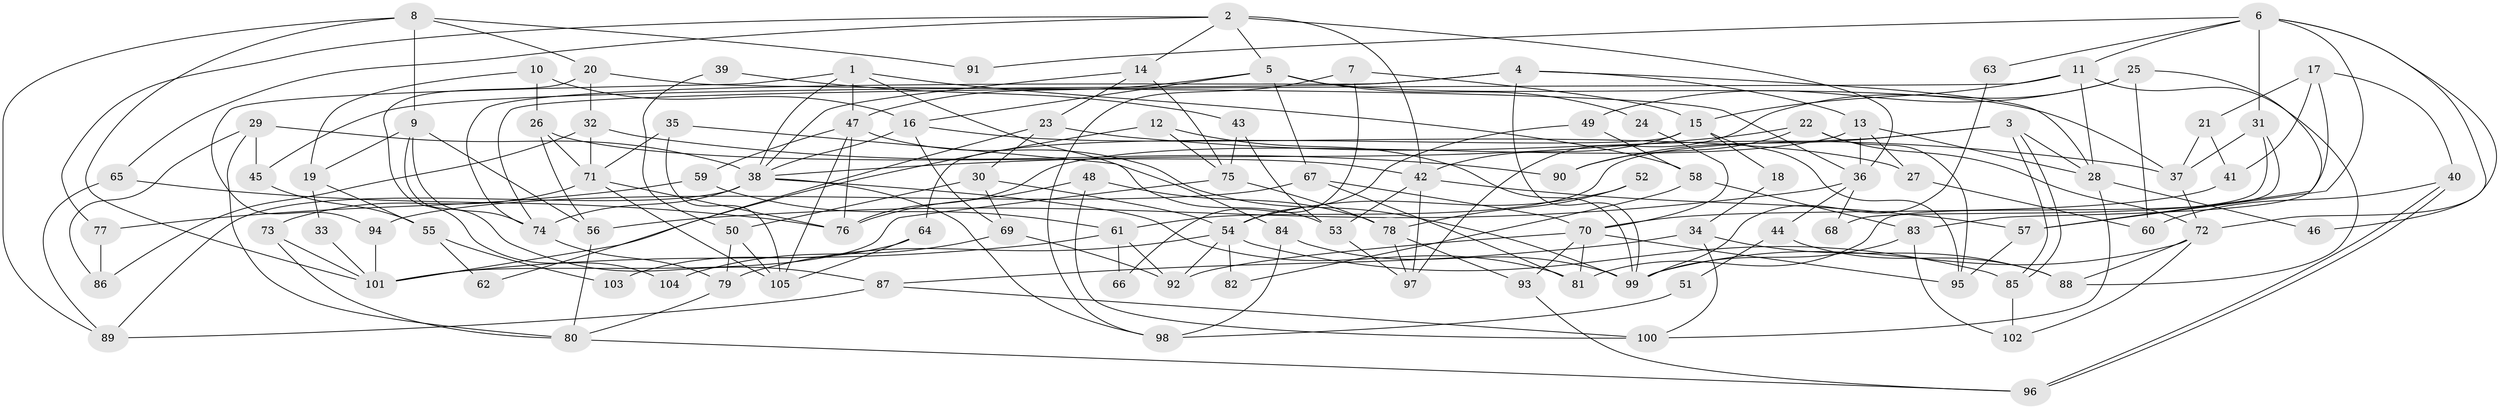 // coarse degree distribution, {5: 0.2153846153846154, 10: 0.015384615384615385, 8: 0.07692307692307693, 7: 0.09230769230769231, 3: 0.12307692307692308, 6: 0.15384615384615385, 2: 0.15384615384615385, 11: 0.03076923076923077, 4: 0.13846153846153847}
// Generated by graph-tools (version 1.1) at 2025/52/02/27/25 19:52:03]
// undirected, 105 vertices, 210 edges
graph export_dot {
graph [start="1"]
  node [color=gray90,style=filled];
  1;
  2;
  3;
  4;
  5;
  6;
  7;
  8;
  9;
  10;
  11;
  12;
  13;
  14;
  15;
  16;
  17;
  18;
  19;
  20;
  21;
  22;
  23;
  24;
  25;
  26;
  27;
  28;
  29;
  30;
  31;
  32;
  33;
  34;
  35;
  36;
  37;
  38;
  39;
  40;
  41;
  42;
  43;
  44;
  45;
  46;
  47;
  48;
  49;
  50;
  51;
  52;
  53;
  54;
  55;
  56;
  57;
  58;
  59;
  60;
  61;
  62;
  63;
  64;
  65;
  66;
  67;
  68;
  69;
  70;
  71;
  72;
  73;
  74;
  75;
  76;
  77;
  78;
  79;
  80;
  81;
  82;
  83;
  84;
  85;
  86;
  87;
  88;
  89;
  90;
  91;
  92;
  93;
  94;
  95;
  96;
  97;
  98;
  99;
  100;
  101;
  102;
  103;
  104;
  105;
  1 -- 47;
  1 -- 94;
  1 -- 38;
  1 -- 58;
  1 -- 84;
  2 -- 65;
  2 -- 14;
  2 -- 5;
  2 -- 36;
  2 -- 42;
  2 -- 77;
  3 -- 61;
  3 -- 85;
  3 -- 85;
  3 -- 28;
  3 -- 90;
  4 -- 28;
  4 -- 13;
  4 -- 45;
  4 -- 74;
  4 -- 99;
  5 -- 16;
  5 -- 24;
  5 -- 37;
  5 -- 47;
  5 -- 67;
  6 -- 31;
  6 -- 11;
  6 -- 46;
  6 -- 57;
  6 -- 63;
  6 -- 72;
  6 -- 91;
  7 -- 98;
  7 -- 15;
  7 -- 66;
  8 -- 89;
  8 -- 9;
  8 -- 20;
  8 -- 91;
  8 -- 101;
  9 -- 56;
  9 -- 74;
  9 -- 19;
  9 -- 87;
  10 -- 26;
  10 -- 16;
  10 -- 19;
  11 -- 74;
  11 -- 28;
  11 -- 15;
  11 -- 88;
  12 -- 99;
  12 -- 101;
  12 -- 75;
  13 -- 36;
  13 -- 76;
  13 -- 27;
  13 -- 28;
  14 -- 38;
  14 -- 75;
  14 -- 23;
  15 -- 42;
  15 -- 18;
  15 -- 64;
  15 -- 95;
  16 -- 38;
  16 -- 27;
  16 -- 69;
  17 -- 83;
  17 -- 41;
  17 -- 21;
  17 -- 40;
  18 -- 34;
  19 -- 33;
  19 -- 55;
  20 -- 32;
  20 -- 36;
  20 -- 104;
  21 -- 37;
  21 -- 41;
  22 -- 38;
  22 -- 72;
  22 -- 90;
  22 -- 95;
  23 -- 37;
  23 -- 30;
  23 -- 62;
  24 -- 70;
  25 -- 97;
  25 -- 57;
  25 -- 49;
  25 -- 60;
  26 -- 71;
  26 -- 42;
  26 -- 56;
  27 -- 60;
  28 -- 46;
  28 -- 100;
  29 -- 38;
  29 -- 80;
  29 -- 45;
  29 -- 86;
  30 -- 54;
  30 -- 50;
  30 -- 69;
  31 -- 81;
  31 -- 37;
  31 -- 68;
  32 -- 86;
  32 -- 90;
  32 -- 71;
  33 -- 101;
  34 -- 88;
  34 -- 87;
  34 -- 100;
  35 -- 71;
  35 -- 53;
  35 -- 105;
  36 -- 44;
  36 -- 56;
  36 -- 68;
  37 -- 72;
  38 -- 74;
  38 -- 81;
  38 -- 89;
  38 -- 98;
  39 -- 43;
  39 -- 50;
  40 -- 96;
  40 -- 96;
  40 -- 60;
  41 -- 70;
  42 -- 57;
  42 -- 53;
  42 -- 97;
  43 -- 75;
  43 -- 53;
  44 -- 88;
  44 -- 51;
  45 -- 55;
  47 -- 76;
  47 -- 59;
  47 -- 99;
  47 -- 105;
  48 -- 100;
  48 -- 78;
  48 -- 76;
  49 -- 58;
  49 -- 54;
  50 -- 105;
  50 -- 79;
  51 -- 98;
  52 -- 54;
  52 -- 78;
  53 -- 97;
  54 -- 92;
  54 -- 79;
  54 -- 82;
  54 -- 85;
  55 -- 62;
  55 -- 103;
  56 -- 80;
  57 -- 95;
  58 -- 83;
  58 -- 82;
  59 -- 61;
  59 -- 77;
  61 -- 92;
  61 -- 101;
  61 -- 66;
  63 -- 99;
  64 -- 105;
  64 -- 103;
  65 -- 76;
  65 -- 89;
  67 -- 70;
  67 -- 81;
  67 -- 94;
  69 -- 92;
  69 -- 104;
  70 -- 81;
  70 -- 95;
  70 -- 92;
  70 -- 93;
  71 -- 105;
  71 -- 73;
  71 -- 76;
  72 -- 99;
  72 -- 88;
  72 -- 102;
  73 -- 80;
  73 -- 101;
  74 -- 79;
  75 -- 101;
  75 -- 78;
  77 -- 86;
  78 -- 93;
  78 -- 97;
  79 -- 80;
  80 -- 96;
  83 -- 99;
  83 -- 102;
  84 -- 99;
  84 -- 98;
  85 -- 102;
  87 -- 100;
  87 -- 89;
  93 -- 96;
  94 -- 101;
}
